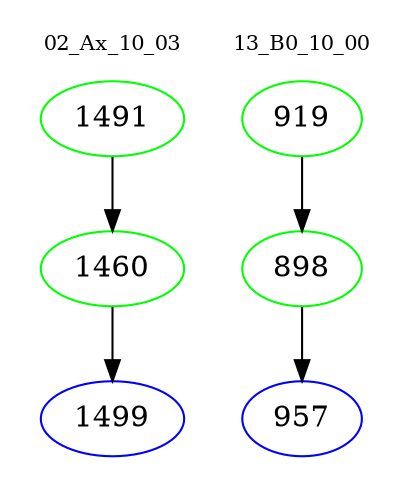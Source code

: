 digraph{
subgraph cluster_0 {
color = white
label = "02_Ax_10_03";
fontsize=10;
T0_1491 [label="1491", color="green"]
T0_1491 -> T0_1460 [color="black"]
T0_1460 [label="1460", color="green"]
T0_1460 -> T0_1499 [color="black"]
T0_1499 [label="1499", color="blue"]
}
subgraph cluster_1 {
color = white
label = "13_B0_10_00";
fontsize=10;
T1_919 [label="919", color="green"]
T1_919 -> T1_898 [color="black"]
T1_898 [label="898", color="green"]
T1_898 -> T1_957 [color="black"]
T1_957 [label="957", color="blue"]
}
}
